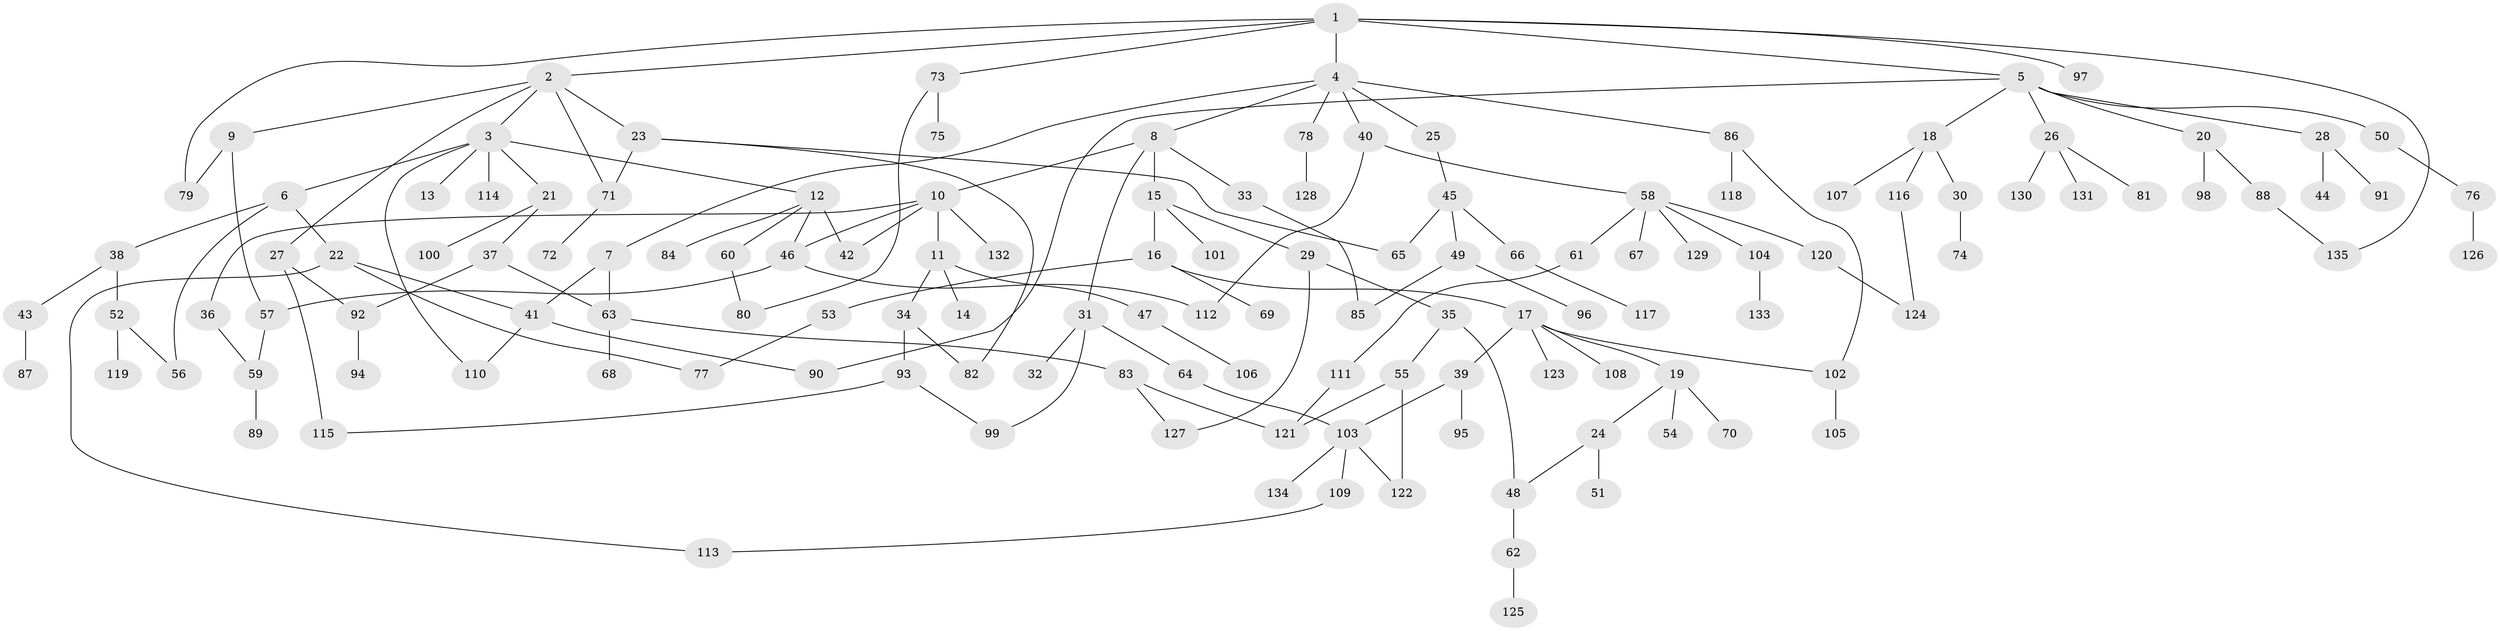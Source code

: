 // coarse degree distribution, {2: 0.075, 1: 0.675, 5: 0.025, 3: 0.1, 7: 0.025, 10: 0.05, 6: 0.025, 13: 0.025}
// Generated by graph-tools (version 1.1) at 2025/44/03/04/25 21:44:52]
// undirected, 135 vertices, 164 edges
graph export_dot {
graph [start="1"]
  node [color=gray90,style=filled];
  1;
  2;
  3;
  4;
  5;
  6;
  7;
  8;
  9;
  10;
  11;
  12;
  13;
  14;
  15;
  16;
  17;
  18;
  19;
  20;
  21;
  22;
  23;
  24;
  25;
  26;
  27;
  28;
  29;
  30;
  31;
  32;
  33;
  34;
  35;
  36;
  37;
  38;
  39;
  40;
  41;
  42;
  43;
  44;
  45;
  46;
  47;
  48;
  49;
  50;
  51;
  52;
  53;
  54;
  55;
  56;
  57;
  58;
  59;
  60;
  61;
  62;
  63;
  64;
  65;
  66;
  67;
  68;
  69;
  70;
  71;
  72;
  73;
  74;
  75;
  76;
  77;
  78;
  79;
  80;
  81;
  82;
  83;
  84;
  85;
  86;
  87;
  88;
  89;
  90;
  91;
  92;
  93;
  94;
  95;
  96;
  97;
  98;
  99;
  100;
  101;
  102;
  103;
  104;
  105;
  106;
  107;
  108;
  109;
  110;
  111;
  112;
  113;
  114;
  115;
  116;
  117;
  118;
  119;
  120;
  121;
  122;
  123;
  124;
  125;
  126;
  127;
  128;
  129;
  130;
  131;
  132;
  133;
  134;
  135;
  1 -- 2;
  1 -- 4;
  1 -- 5;
  1 -- 73;
  1 -- 79;
  1 -- 97;
  1 -- 135;
  2 -- 3;
  2 -- 9;
  2 -- 23;
  2 -- 27;
  2 -- 71;
  3 -- 6;
  3 -- 12;
  3 -- 13;
  3 -- 21;
  3 -- 114;
  3 -- 110;
  4 -- 7;
  4 -- 8;
  4 -- 25;
  4 -- 40;
  4 -- 78;
  4 -- 86;
  5 -- 18;
  5 -- 20;
  5 -- 26;
  5 -- 28;
  5 -- 50;
  5 -- 90;
  6 -- 22;
  6 -- 38;
  6 -- 56;
  7 -- 63;
  7 -- 41;
  8 -- 10;
  8 -- 15;
  8 -- 31;
  8 -- 33;
  9 -- 57;
  9 -- 79;
  10 -- 11;
  10 -- 36;
  10 -- 42;
  10 -- 132;
  10 -- 46;
  11 -- 14;
  11 -- 34;
  11 -- 47;
  12 -- 46;
  12 -- 60;
  12 -- 84;
  12 -- 42;
  15 -- 16;
  15 -- 29;
  15 -- 101;
  16 -- 17;
  16 -- 53;
  16 -- 69;
  17 -- 19;
  17 -- 39;
  17 -- 102;
  17 -- 108;
  17 -- 123;
  18 -- 30;
  18 -- 107;
  18 -- 116;
  19 -- 24;
  19 -- 54;
  19 -- 70;
  20 -- 88;
  20 -- 98;
  21 -- 37;
  21 -- 100;
  22 -- 41;
  22 -- 113;
  22 -- 77;
  23 -- 71;
  23 -- 65;
  23 -- 82;
  24 -- 51;
  24 -- 48;
  25 -- 45;
  26 -- 81;
  26 -- 130;
  26 -- 131;
  27 -- 115;
  27 -- 92;
  28 -- 44;
  28 -- 91;
  29 -- 35;
  29 -- 127;
  30 -- 74;
  31 -- 32;
  31 -- 64;
  31 -- 99;
  33 -- 85;
  34 -- 82;
  34 -- 93;
  35 -- 48;
  35 -- 55;
  36 -- 59;
  37 -- 92;
  37 -- 63;
  38 -- 43;
  38 -- 52;
  39 -- 95;
  39 -- 103;
  40 -- 58;
  40 -- 112;
  41 -- 90;
  41 -- 110;
  43 -- 87;
  45 -- 49;
  45 -- 65;
  45 -- 66;
  46 -- 57;
  46 -- 112;
  47 -- 106;
  48 -- 62;
  49 -- 96;
  49 -- 85;
  50 -- 76;
  52 -- 56;
  52 -- 119;
  53 -- 77;
  55 -- 122;
  55 -- 121;
  57 -- 59;
  58 -- 61;
  58 -- 67;
  58 -- 104;
  58 -- 120;
  58 -- 129;
  59 -- 89;
  60 -- 80;
  61 -- 111;
  62 -- 125;
  63 -- 68;
  63 -- 83;
  64 -- 103;
  66 -- 117;
  71 -- 72;
  73 -- 75;
  73 -- 80;
  76 -- 126;
  78 -- 128;
  83 -- 127;
  83 -- 121;
  86 -- 118;
  86 -- 102;
  88 -- 135;
  92 -- 94;
  93 -- 115;
  93 -- 99;
  102 -- 105;
  103 -- 109;
  103 -- 134;
  103 -- 122;
  104 -- 133;
  109 -- 113;
  111 -- 121;
  116 -- 124;
  120 -- 124;
}
